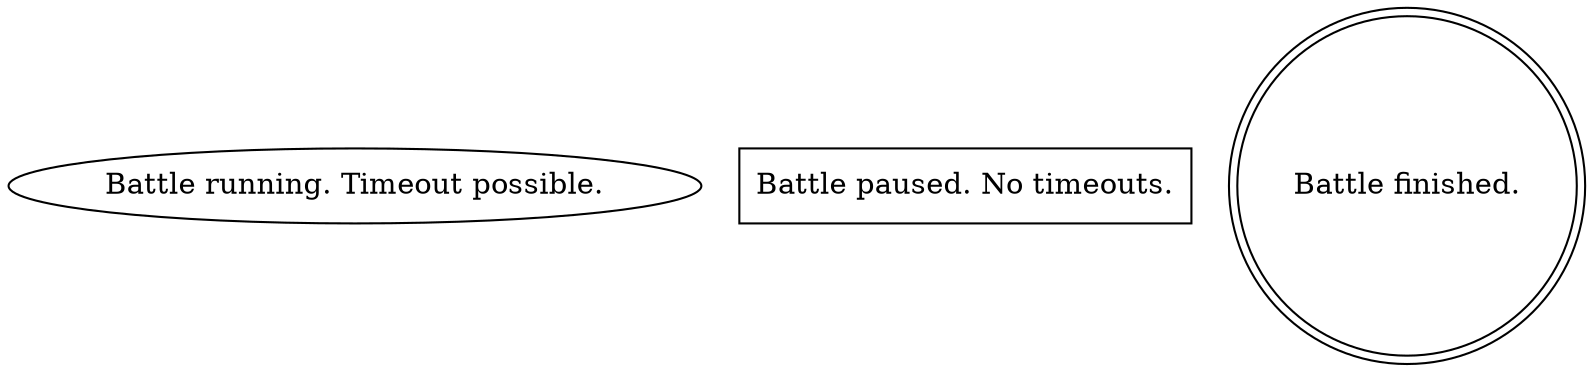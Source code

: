 
digraph Legend {
  "Battle running. Timeout possible.";
  "Battle paused. No timeouts." [shape=rectangle];
  "Battle finished." [shape=doublecircle];
}